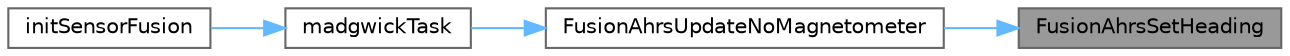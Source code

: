 digraph "FusionAhrsSetHeading"
{
 // LATEX_PDF_SIZE
  bgcolor="transparent";
  edge [fontname=Helvetica,fontsize=10,labelfontname=Helvetica,labelfontsize=10];
  node [fontname=Helvetica,fontsize=10,shape=box,height=0.2,width=0.4];
  rankdir="RL";
  Node1 [id="Node000001",label="FusionAhrsSetHeading",height=0.2,width=0.4,color="gray40", fillcolor="grey60", style="filled", fontcolor="black",tooltip="Sets the heading of the orientation measurement provided by the AHRS algorithm. This function can be ..."];
  Node1 -> Node2 [id="edge1_Node000001_Node000002",dir="back",color="steelblue1",style="solid",tooltip=" "];
  Node2 [id="Node000002",label="FusionAhrsUpdateNoMagnetometer",height=0.2,width=0.4,color="grey40", fillcolor="white", style="filled",URL="$_fusion_ahrs_8c.html#a16cba1de9039e57f2e25789e6ee64601",tooltip="Updates the AHRS algorithm using the gyroscope and accelerometer measurements only."];
  Node2 -> Node3 [id="edge2_Node000002_Node000003",dir="back",color="steelblue1",style="solid",tooltip=" "];
  Node3 [id="Node000003",label="madgwickTask",height=0.2,width=0.4,color="grey40", fillcolor="white", style="filled",URL="$sensor_8c.html#a6803f5e5b1e30c5696e294cb520e4564",tooltip="RTOS-Task des Madgwick-Filters. Wird durch einen Timer periodisch ausgelöst. Abhängig davo,..."];
  Node3 -> Node4 [id="edge3_Node000003_Node000004",dir="back",color="steelblue1",style="solid",tooltip=" "];
  Node4 [id="Node000004",label="initSensorFusion",height=0.2,width=0.4,color="grey40", fillcolor="white", style="filled",URL="$sensor_8c.html#a1376a3487bad23e043fc5e7347f287f4",tooltip="Startet die RTOS-Tasks der ganzen Sensoren und initalisiert den Timer."];
}
